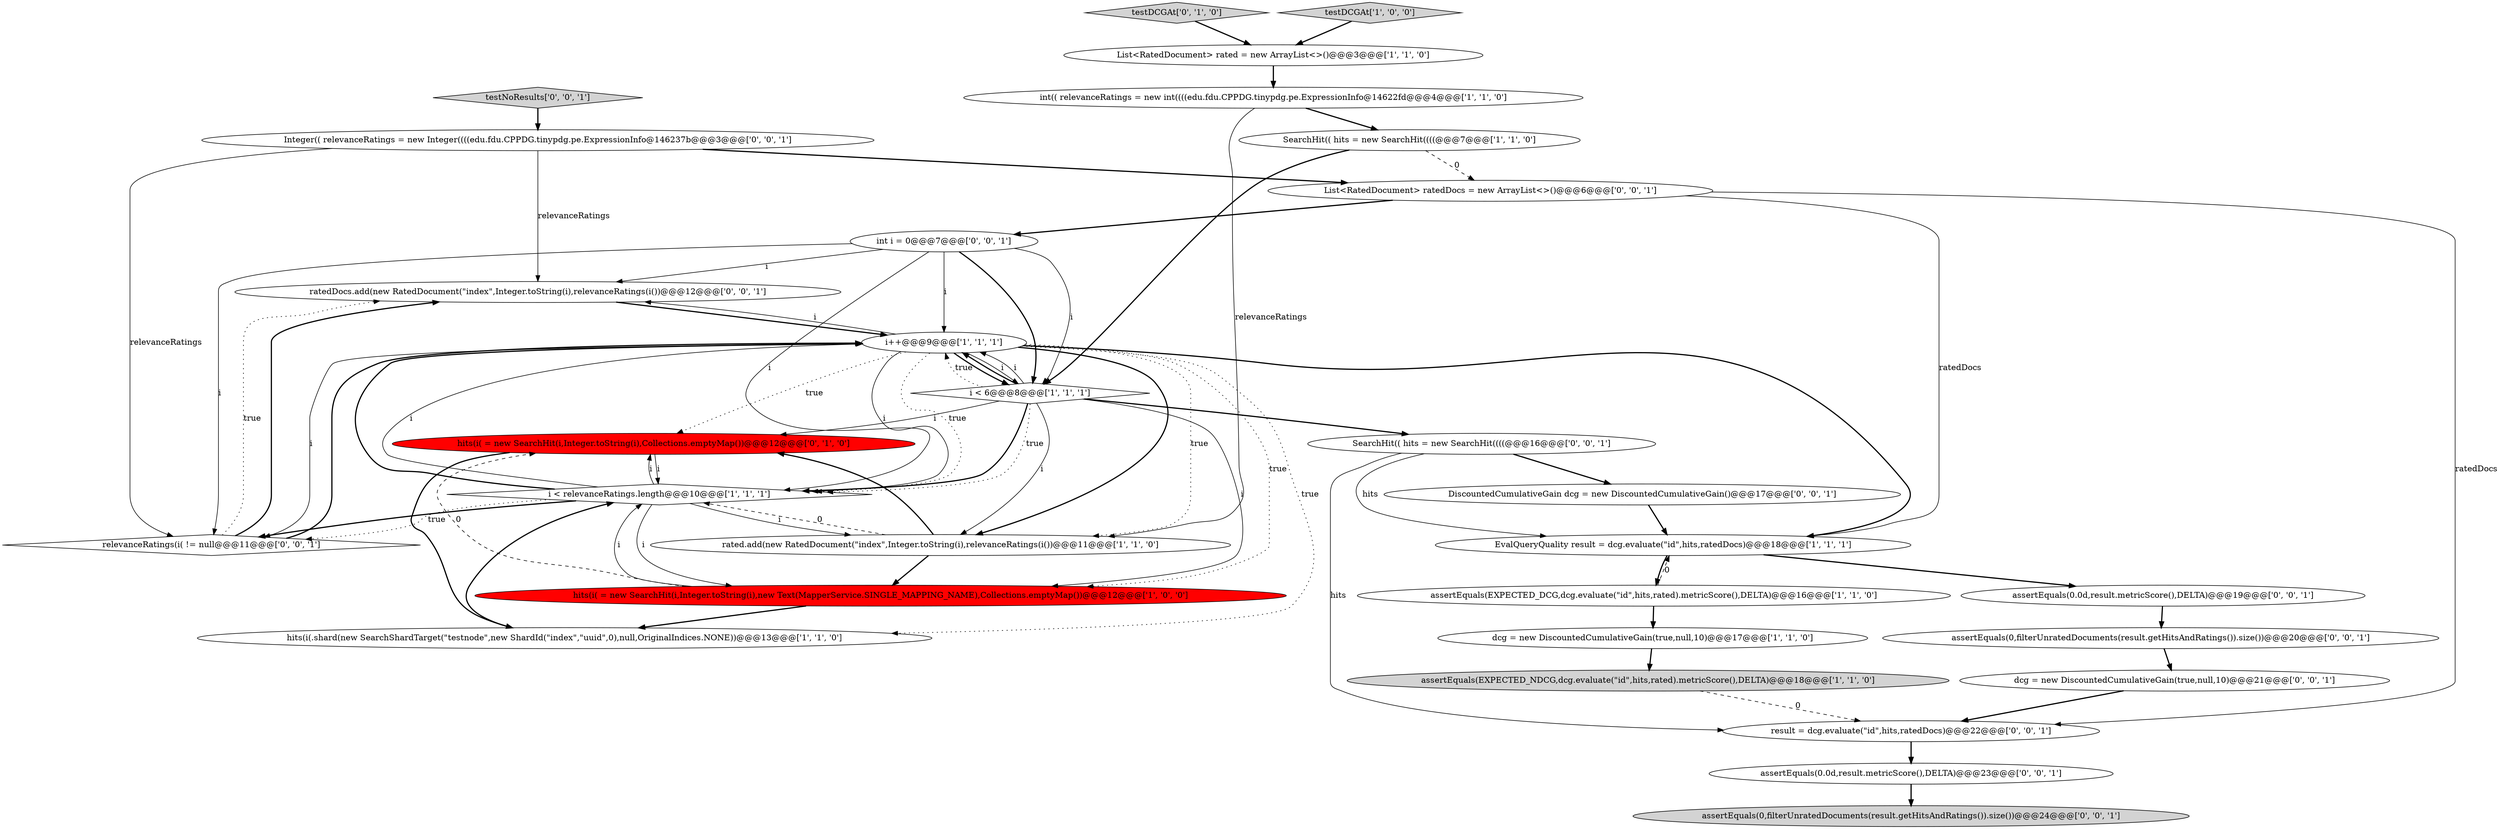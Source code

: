 digraph {
5 [style = filled, label = "List<RatedDocument> rated = new ArrayList<>()@@@3@@@['1', '1', '0']", fillcolor = white, shape = ellipse image = "AAA0AAABBB1BBB"];
15 [style = filled, label = "hits(i( = new SearchHit(i,Integer.toString(i),Collections.emptyMap())@@@12@@@['0', '1', '0']", fillcolor = red, shape = ellipse image = "AAA1AAABBB2BBB"];
6 [style = filled, label = "dcg = new DiscountedCumulativeGain(true,null,10)@@@17@@@['1', '1', '0']", fillcolor = white, shape = ellipse image = "AAA0AAABBB1BBB"];
16 [style = filled, label = "result = dcg.evaluate(\"id\",hits,ratedDocs)@@@22@@@['0', '0', '1']", fillcolor = white, shape = ellipse image = "AAA0AAABBB3BBB"];
29 [style = filled, label = "List<RatedDocument> ratedDocs = new ArrayList<>()@@@6@@@['0', '0', '1']", fillcolor = white, shape = ellipse image = "AAA0AAABBB3BBB"];
19 [style = filled, label = "int i = 0@@@7@@@['0', '0', '1']", fillcolor = white, shape = ellipse image = "AAA0AAABBB3BBB"];
0 [style = filled, label = "hits(i( = new SearchHit(i,Integer.toString(i),new Text(MapperService.SINGLE_MAPPING_NAME),Collections.emptyMap())@@@12@@@['1', '0', '0']", fillcolor = red, shape = ellipse image = "AAA1AAABBB1BBB"];
23 [style = filled, label = "ratedDocs.add(new RatedDocument(\"index\",Integer.toString(i),relevanceRatings(i())@@@12@@@['0', '0', '1']", fillcolor = white, shape = ellipse image = "AAA0AAABBB3BBB"];
20 [style = filled, label = "assertEquals(0,filterUnratedDocuments(result.getHitsAndRatings()).size())@@@20@@@['0', '0', '1']", fillcolor = white, shape = ellipse image = "AAA0AAABBB3BBB"];
17 [style = filled, label = "Integer(( relevanceRatings = new Integer((((edu.fdu.CPPDG.tinypdg.pe.ExpressionInfo@146237b@@@3@@@['0', '0', '1']", fillcolor = white, shape = ellipse image = "AAA0AAABBB3BBB"];
14 [style = filled, label = "testDCGAt['0', '1', '0']", fillcolor = lightgray, shape = diamond image = "AAA0AAABBB2BBB"];
21 [style = filled, label = "assertEquals(0,filterUnratedDocuments(result.getHitsAndRatings()).size())@@@24@@@['0', '0', '1']", fillcolor = lightgray, shape = ellipse image = "AAA0AAABBB3BBB"];
26 [style = filled, label = "SearchHit(( hits = new SearchHit((((@@@16@@@['0', '0', '1']", fillcolor = white, shape = ellipse image = "AAA0AAABBB3BBB"];
9 [style = filled, label = "testDCGAt['1', '0', '0']", fillcolor = lightgray, shape = diamond image = "AAA0AAABBB1BBB"];
27 [style = filled, label = "DiscountedCumulativeGain dcg = new DiscountedCumulativeGain()@@@17@@@['0', '0', '1']", fillcolor = white, shape = ellipse image = "AAA0AAABBB3BBB"];
13 [style = filled, label = "assertEquals(EXPECTED_DCG,dcg.evaluate(\"id\",hits,rated).metricScore(),DELTA)@@@16@@@['1', '1', '0']", fillcolor = white, shape = ellipse image = "AAA0AAABBB1BBB"];
24 [style = filled, label = "assertEquals(0.0d,result.metricScore(),DELTA)@@@19@@@['0', '0', '1']", fillcolor = white, shape = ellipse image = "AAA0AAABBB3BBB"];
11 [style = filled, label = "EvalQueryQuality result = dcg.evaluate(\"id\",hits,ratedDocs)@@@18@@@['1', '1', '1']", fillcolor = white, shape = ellipse image = "AAA0AAABBB1BBB"];
25 [style = filled, label = "relevanceRatings(i( != null@@@11@@@['0', '0', '1']", fillcolor = white, shape = diamond image = "AAA0AAABBB3BBB"];
3 [style = filled, label = "i++@@@9@@@['1', '1', '1']", fillcolor = white, shape = ellipse image = "AAA0AAABBB1BBB"];
12 [style = filled, label = "int(( relevanceRatings = new int((((edu.fdu.CPPDG.tinypdg.pe.ExpressionInfo@14622fd@@@4@@@['1', '1', '0']", fillcolor = white, shape = ellipse image = "AAA0AAABBB1BBB"];
1 [style = filled, label = "i < relevanceRatings.length@@@10@@@['1', '1', '1']", fillcolor = white, shape = diamond image = "AAA0AAABBB1BBB"];
4 [style = filled, label = "i < 6@@@8@@@['1', '1', '1']", fillcolor = white, shape = diamond image = "AAA0AAABBB1BBB"];
2 [style = filled, label = "SearchHit(( hits = new SearchHit((((@@@7@@@['1', '1', '0']", fillcolor = white, shape = ellipse image = "AAA0AAABBB1BBB"];
8 [style = filled, label = "hits(i(.shard(new SearchShardTarget(\"testnode\",new ShardId(\"index\",\"uuid\",0),null,OriginalIndices.NONE))@@@13@@@['1', '1', '0']", fillcolor = white, shape = ellipse image = "AAA0AAABBB1BBB"];
28 [style = filled, label = "assertEquals(0.0d,result.metricScore(),DELTA)@@@23@@@['0', '0', '1']", fillcolor = white, shape = ellipse image = "AAA0AAABBB3BBB"];
22 [style = filled, label = "dcg = new DiscountedCumulativeGain(true,null,10)@@@21@@@['0', '0', '1']", fillcolor = white, shape = ellipse image = "AAA0AAABBB3BBB"];
7 [style = filled, label = "rated.add(new RatedDocument(\"index\",Integer.toString(i),relevanceRatings(i())@@@11@@@['1', '1', '0']", fillcolor = white, shape = ellipse image = "AAA0AAABBB1BBB"];
18 [style = filled, label = "testNoResults['0', '0', '1']", fillcolor = lightgray, shape = diamond image = "AAA0AAABBB3BBB"];
10 [style = filled, label = "assertEquals(EXPECTED_NDCG,dcg.evaluate(\"id\",hits,rated).metricScore(),DELTA)@@@18@@@['1', '1', '0']", fillcolor = lightgray, shape = ellipse image = "AAA0AAABBB1BBB"];
4->7 [style = solid, label="i"];
3->25 [style = solid, label="i"];
4->3 [style = bold, label=""];
3->7 [style = dotted, label="true"];
1->25 [style = dotted, label="true"];
17->23 [style = solid, label="relevanceRatings"];
19->23 [style = solid, label="i"];
4->1 [style = dotted, label="true"];
22->16 [style = bold, label=""];
25->23 [style = bold, label=""];
0->1 [style = solid, label="i"];
7->1 [style = dashed, label="0"];
25->3 [style = bold, label=""];
19->3 [style = solid, label="i"];
3->11 [style = bold, label=""];
1->3 [style = bold, label=""];
4->26 [style = bold, label=""];
18->17 [style = bold, label=""];
29->16 [style = solid, label="ratedDocs"];
0->15 [style = dashed, label="0"];
7->0 [style = bold, label=""];
23->3 [style = bold, label=""];
4->3 [style = solid, label="i"];
3->1 [style = solid, label="i"];
11->24 [style = bold, label=""];
2->4 [style = bold, label=""];
3->4 [style = bold, label=""];
1->15 [style = solid, label="i"];
20->22 [style = bold, label=""];
3->4 [style = solid, label="i"];
3->23 [style = solid, label="i"];
24->20 [style = bold, label=""];
8->1 [style = bold, label=""];
1->0 [style = solid, label="i"];
15->1 [style = solid, label="i"];
26->27 [style = bold, label=""];
12->2 [style = bold, label=""];
19->1 [style = solid, label="i"];
28->21 [style = bold, label=""];
19->25 [style = solid, label="i"];
4->3 [style = dotted, label="true"];
26->16 [style = solid, label="hits"];
29->19 [style = bold, label=""];
27->11 [style = bold, label=""];
16->28 [style = bold, label=""];
5->12 [style = bold, label=""];
3->7 [style = bold, label=""];
26->11 [style = solid, label="hits"];
4->15 [style = solid, label="i"];
2->29 [style = dashed, label="0"];
6->10 [style = bold, label=""];
3->15 [style = dotted, label="true"];
11->13 [style = bold, label=""];
0->8 [style = bold, label=""];
19->4 [style = solid, label="i"];
3->0 [style = dotted, label="true"];
9->5 [style = bold, label=""];
7->15 [style = bold, label=""];
4->0 [style = solid, label="i"];
4->1 [style = bold, label=""];
19->4 [style = bold, label=""];
25->23 [style = dotted, label="true"];
10->16 [style = dashed, label="0"];
13->6 [style = bold, label=""];
1->3 [style = solid, label="i"];
17->25 [style = solid, label="relevanceRatings"];
12->7 [style = solid, label="relevanceRatings"];
17->29 [style = bold, label=""];
3->8 [style = dotted, label="true"];
13->11 [style = dashed, label="0"];
1->25 [style = bold, label=""];
3->1 [style = dotted, label="true"];
15->8 [style = bold, label=""];
1->7 [style = solid, label="i"];
29->11 [style = solid, label="ratedDocs"];
14->5 [style = bold, label=""];
}
